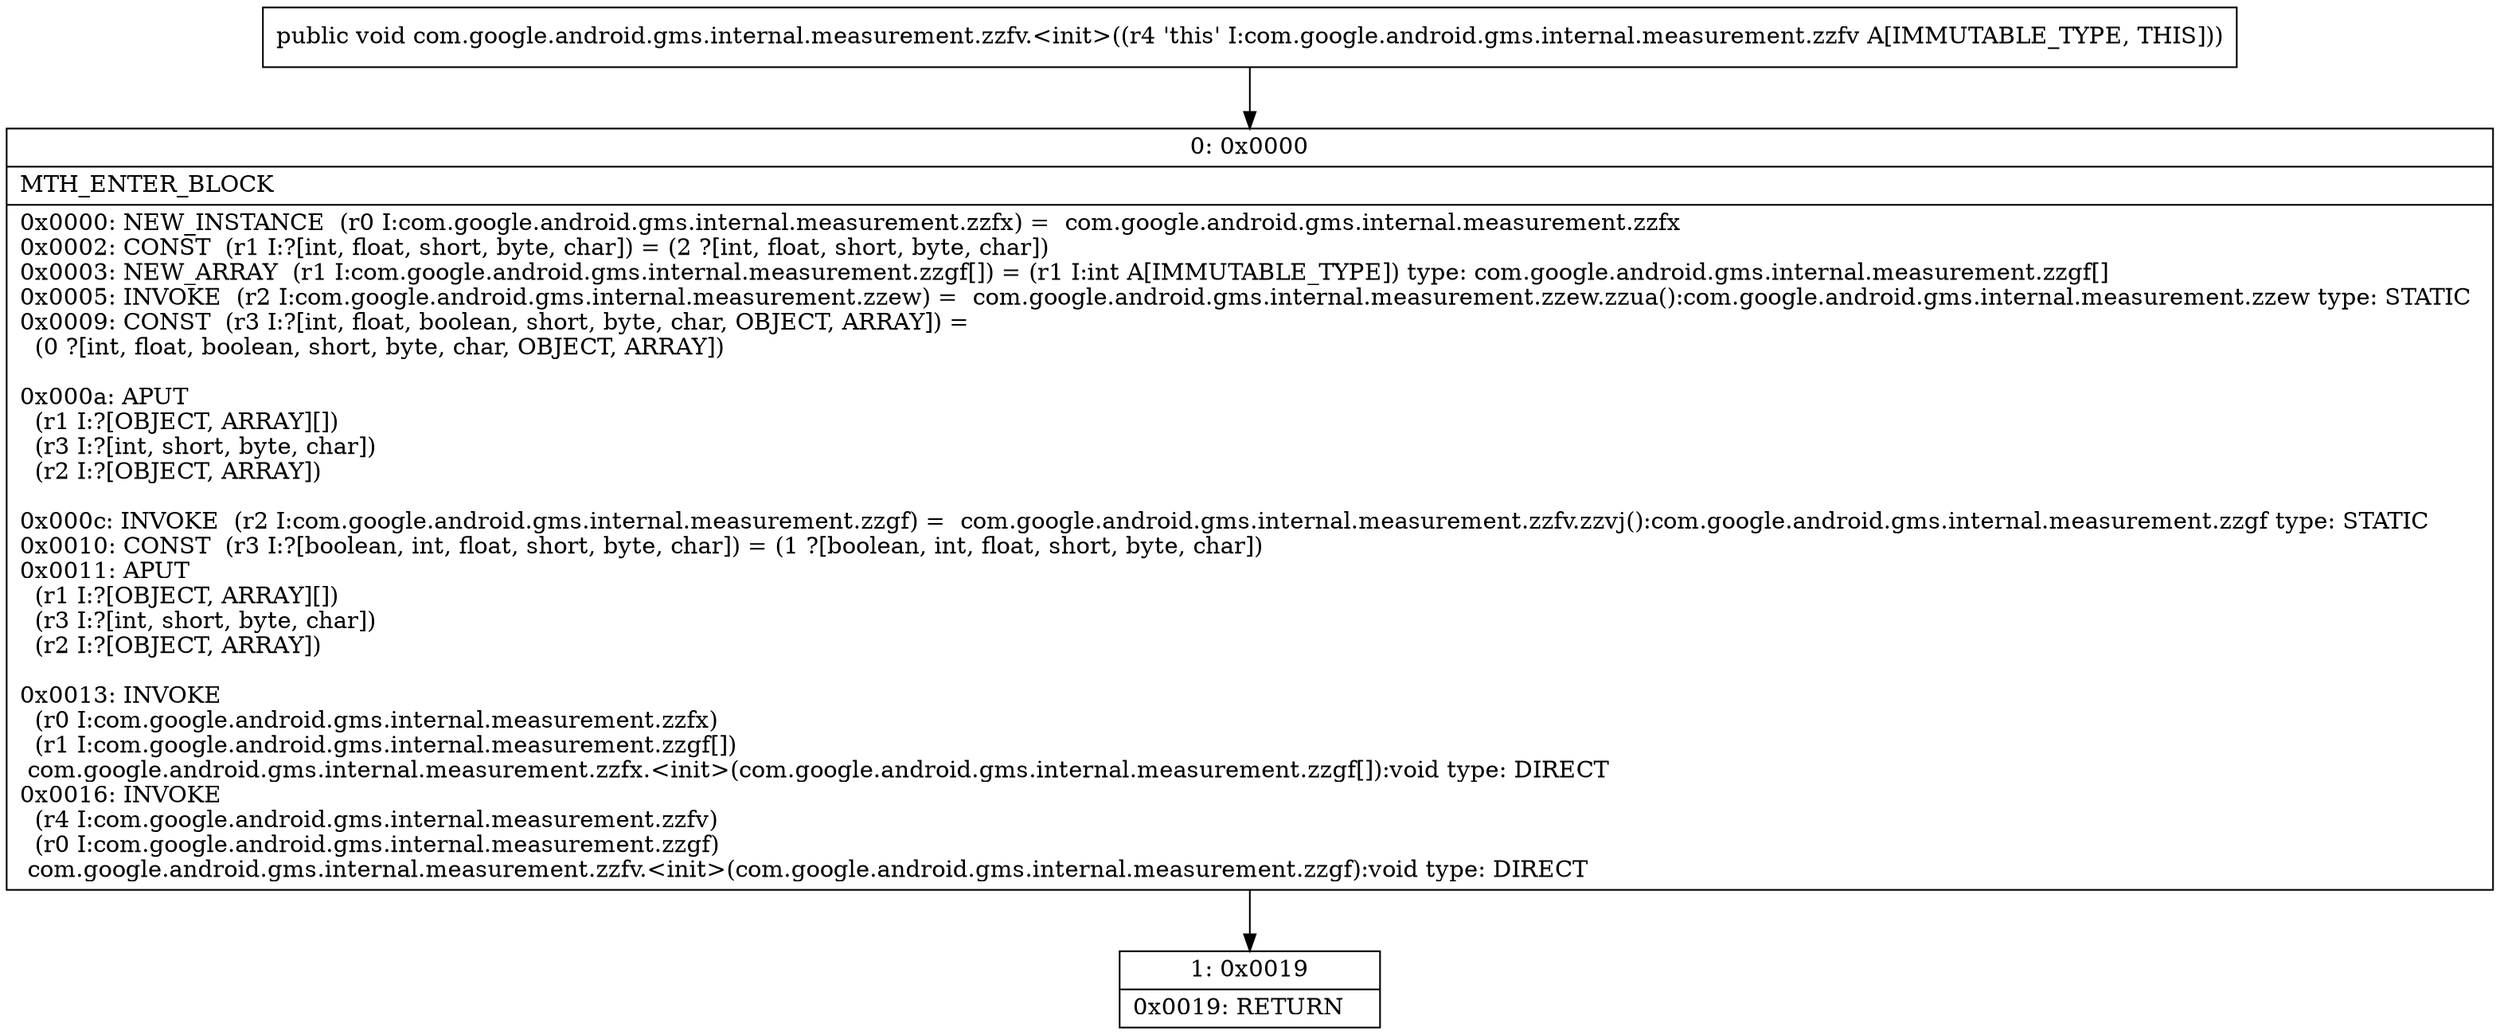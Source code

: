 digraph "CFG forcom.google.android.gms.internal.measurement.zzfv.\<init\>()V" {
Node_0 [shape=record,label="{0\:\ 0x0000|MTH_ENTER_BLOCK\l|0x0000: NEW_INSTANCE  (r0 I:com.google.android.gms.internal.measurement.zzfx) =  com.google.android.gms.internal.measurement.zzfx \l0x0002: CONST  (r1 I:?[int, float, short, byte, char]) = (2 ?[int, float, short, byte, char]) \l0x0003: NEW_ARRAY  (r1 I:com.google.android.gms.internal.measurement.zzgf[]) = (r1 I:int A[IMMUTABLE_TYPE]) type: com.google.android.gms.internal.measurement.zzgf[] \l0x0005: INVOKE  (r2 I:com.google.android.gms.internal.measurement.zzew) =  com.google.android.gms.internal.measurement.zzew.zzua():com.google.android.gms.internal.measurement.zzew type: STATIC \l0x0009: CONST  (r3 I:?[int, float, boolean, short, byte, char, OBJECT, ARRAY]) = \l  (0 ?[int, float, boolean, short, byte, char, OBJECT, ARRAY])\l \l0x000a: APUT  \l  (r1 I:?[OBJECT, ARRAY][])\l  (r3 I:?[int, short, byte, char])\l  (r2 I:?[OBJECT, ARRAY])\l \l0x000c: INVOKE  (r2 I:com.google.android.gms.internal.measurement.zzgf) =  com.google.android.gms.internal.measurement.zzfv.zzvj():com.google.android.gms.internal.measurement.zzgf type: STATIC \l0x0010: CONST  (r3 I:?[boolean, int, float, short, byte, char]) = (1 ?[boolean, int, float, short, byte, char]) \l0x0011: APUT  \l  (r1 I:?[OBJECT, ARRAY][])\l  (r3 I:?[int, short, byte, char])\l  (r2 I:?[OBJECT, ARRAY])\l \l0x0013: INVOKE  \l  (r0 I:com.google.android.gms.internal.measurement.zzfx)\l  (r1 I:com.google.android.gms.internal.measurement.zzgf[])\l com.google.android.gms.internal.measurement.zzfx.\<init\>(com.google.android.gms.internal.measurement.zzgf[]):void type: DIRECT \l0x0016: INVOKE  \l  (r4 I:com.google.android.gms.internal.measurement.zzfv)\l  (r0 I:com.google.android.gms.internal.measurement.zzgf)\l com.google.android.gms.internal.measurement.zzfv.\<init\>(com.google.android.gms.internal.measurement.zzgf):void type: DIRECT \l}"];
Node_1 [shape=record,label="{1\:\ 0x0019|0x0019: RETURN   \l}"];
MethodNode[shape=record,label="{public void com.google.android.gms.internal.measurement.zzfv.\<init\>((r4 'this' I:com.google.android.gms.internal.measurement.zzfv A[IMMUTABLE_TYPE, THIS])) }"];
MethodNode -> Node_0;
Node_0 -> Node_1;
}

